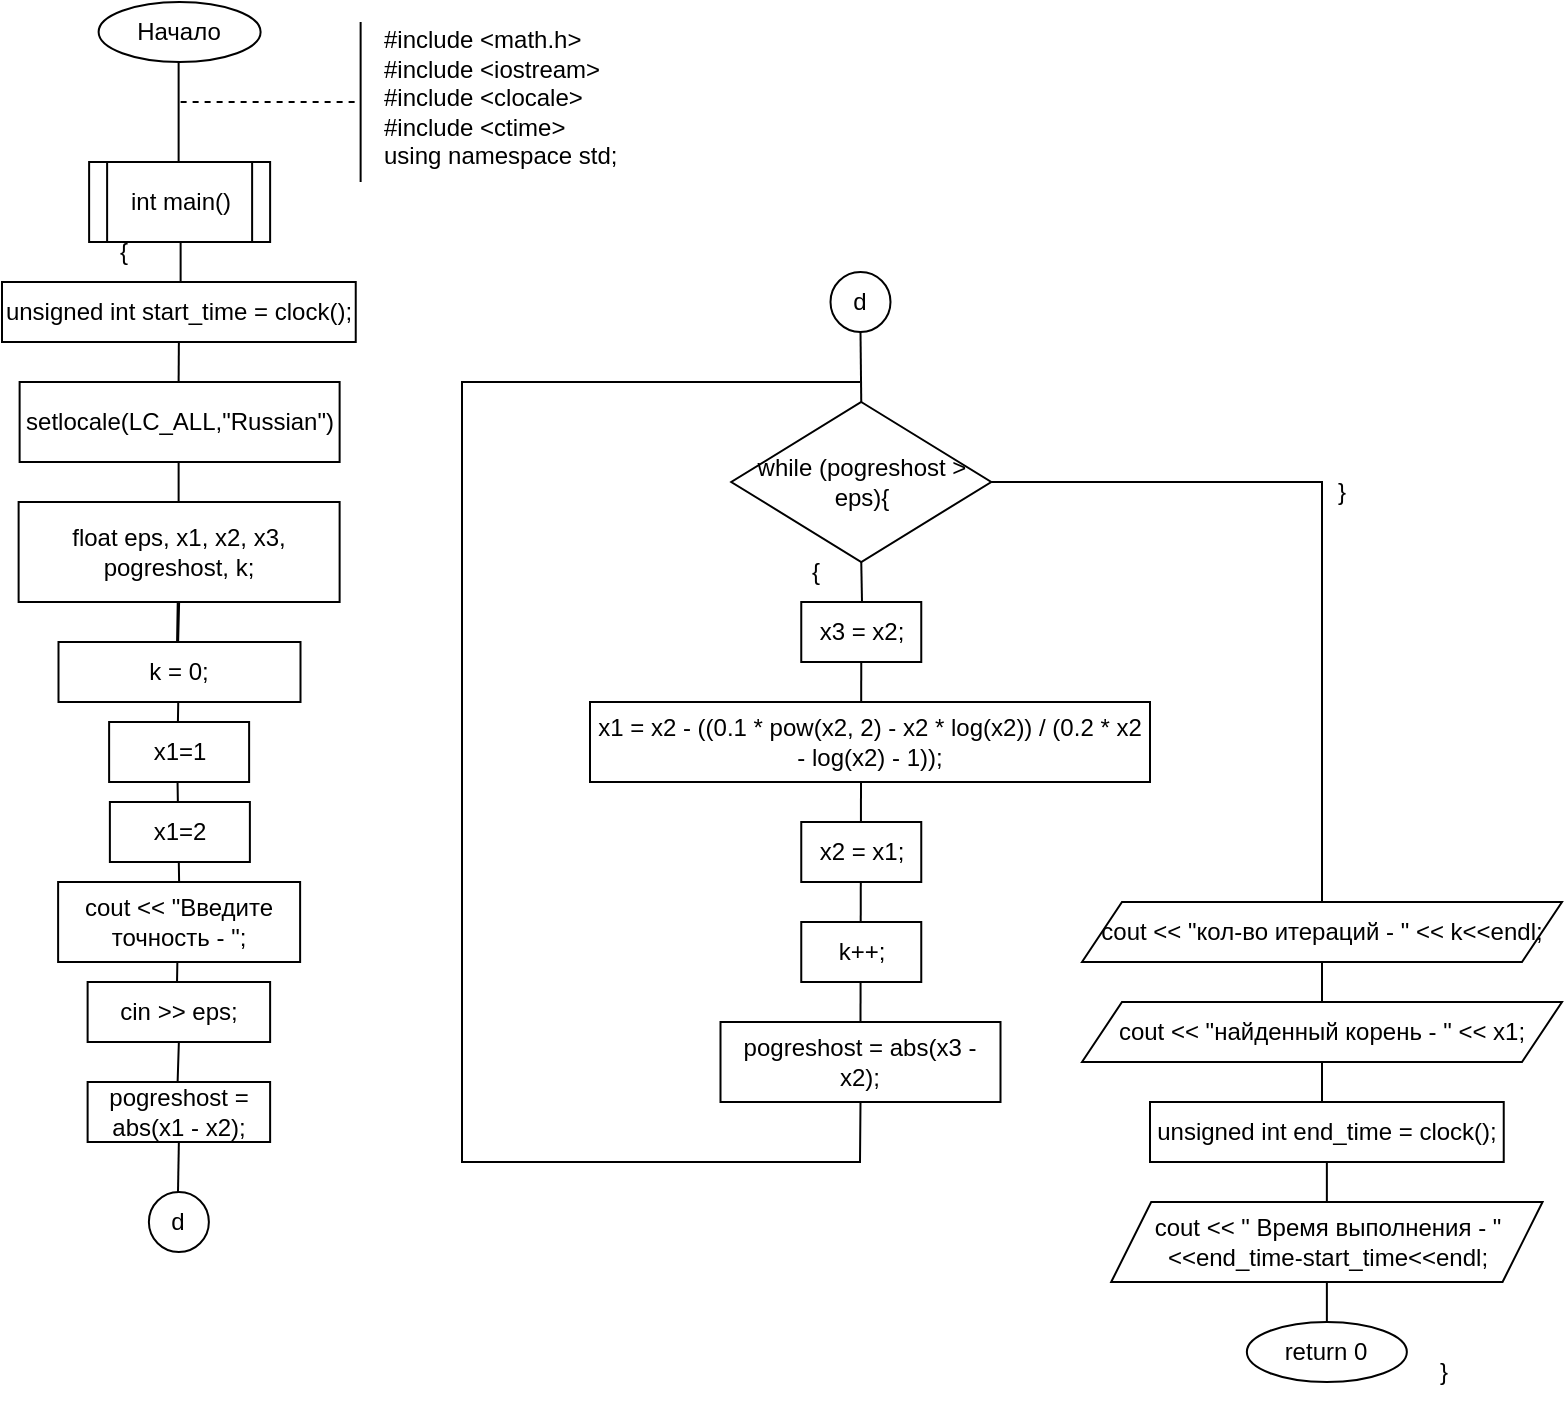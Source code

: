 <mxfile version="24.7.17">
  <diagram name="Страница — 1" id="C8WC_OW-3AvbiuLKSIhe">
    <mxGraphModel dx="1219" dy="769" grid="1" gridSize="10" guides="1" tooltips="1" connect="1" arrows="1" fold="1" page="1" pageScale="1" pageWidth="827" pageHeight="1169" math="0" shadow="0">
      <root>
        <mxCell id="0" />
        <mxCell id="1" parent="0" />
        <mxCell id="3dDtyKA9Uopbi3fxl_rD-1" value="Начало" style="ellipse;whiteSpace=wrap;html=1;" parent="1" vertex="1">
          <mxGeometry x="88.31" y="15" width="81" height="30" as="geometry" />
        </mxCell>
        <mxCell id="3dDtyKA9Uopbi3fxl_rD-2" value="" style="endArrow=none;html=1;rounded=0;" parent="1" edge="1">
          <mxGeometry width="50" height="50" relative="1" as="geometry">
            <mxPoint x="128.31" y="95" as="sourcePoint" />
            <mxPoint x="128.31" y="45" as="targetPoint" />
          </mxGeometry>
        </mxCell>
        <mxCell id="3dDtyKA9Uopbi3fxl_rD-3" value="" style="endArrow=none;dashed=1;html=1;rounded=0;" parent="1" edge="1">
          <mxGeometry width="50" height="50" relative="1" as="geometry">
            <mxPoint x="129.31" y="65" as="sourcePoint" />
            <mxPoint x="219.31" y="65" as="targetPoint" />
            <Array as="points" />
          </mxGeometry>
        </mxCell>
        <mxCell id="3dDtyKA9Uopbi3fxl_rD-4" value="" style="endArrow=none;html=1;rounded=0;" parent="1" edge="1">
          <mxGeometry width="50" height="50" relative="1" as="geometry">
            <mxPoint x="219.31" y="105" as="sourcePoint" />
            <mxPoint x="219.31" y="25" as="targetPoint" />
          </mxGeometry>
        </mxCell>
        <mxCell id="3dDtyKA9Uopbi3fxl_rD-5" value="&lt;div&gt;#include &amp;lt;math.h&amp;gt;&lt;/div&gt;#include &amp;lt;iostream&amp;gt;&lt;div&gt;#include &amp;lt;clocale&amp;gt;&lt;/div&gt;&lt;div&gt;#include &amp;lt;ctime&amp;gt;&lt;br&gt;&lt;/div&gt;&lt;div&gt;using namespace std;&lt;/div&gt;&lt;div&gt;&lt;br&gt;&lt;/div&gt;" style="text;html=1;align=left;verticalAlign=middle;whiteSpace=wrap;rounded=0;" parent="1" vertex="1">
          <mxGeometry x="229.31" y="55" width="190" height="30" as="geometry" />
        </mxCell>
        <mxCell id="3dDtyKA9Uopbi3fxl_rD-6" value="int main()" style="shape=process;whiteSpace=wrap;html=1;backgroundOutline=1;" parent="1" vertex="1">
          <mxGeometry x="83.56" y="95" width="90.5" height="40" as="geometry" />
        </mxCell>
        <mxCell id="3dDtyKA9Uopbi3fxl_rD-7" value="" style="endArrow=none;html=1;rounded=0;" parent="1" edge="1">
          <mxGeometry width="50" height="50" relative="1" as="geometry">
            <mxPoint x="129.31" y="165" as="sourcePoint" />
            <mxPoint x="129.31" y="135" as="targetPoint" />
          </mxGeometry>
        </mxCell>
        <mxCell id="3dDtyKA9Uopbi3fxl_rD-8" value="{" style="text;html=1;align=center;verticalAlign=middle;whiteSpace=wrap;rounded=0;" parent="1" vertex="1">
          <mxGeometry x="82.81" y="125" width="35.75" height="30" as="geometry" />
        </mxCell>
        <mxCell id="3dDtyKA9Uopbi3fxl_rD-9" value="setlocale(LC_ALL,&quot;Russian&quot;)" style="rounded=0;whiteSpace=wrap;html=1;" parent="1" vertex="1">
          <mxGeometry x="48.81" y="205" width="160" height="40" as="geometry" />
        </mxCell>
        <mxCell id="3dDtyKA9Uopbi3fxl_rD-10" value="" style="endArrow=none;html=1;rounded=0;" parent="1" edge="1">
          <mxGeometry width="50" height="50" relative="1" as="geometry">
            <mxPoint x="128.31" y="275" as="sourcePoint" />
            <mxPoint x="128.31" y="245" as="targetPoint" />
            <Array as="points">
              <mxPoint x="128.31" y="265" />
            </Array>
          </mxGeometry>
        </mxCell>
        <mxCell id="3dDtyKA9Uopbi3fxl_rD-11" value="float eps, x1, x2, x3, pogreshost, k;" style="rounded=0;whiteSpace=wrap;html=1;" parent="1" vertex="1">
          <mxGeometry x="48.31" y="265" width="160.5" height="50" as="geometry" />
        </mxCell>
        <mxCell id="3dDtyKA9Uopbi3fxl_rD-12" value="" style="endArrow=none;html=1;rounded=0;entryX=0.5;entryY=1;entryDx=0;entryDy=0;exitX=0.5;exitY=0;exitDx=0;exitDy=0;" parent="1" target="3dDtyKA9Uopbi3fxl_rD-11" edge="1">
          <mxGeometry width="50" height="50" relative="1" as="geometry">
            <mxPoint x="128.81" y="335" as="sourcePoint" />
            <mxPoint x="127.81" y="325" as="targetPoint" />
            <Array as="points">
              <mxPoint x="127.81" y="345" />
            </Array>
          </mxGeometry>
        </mxCell>
        <mxCell id="3dDtyKA9Uopbi3fxl_rD-14" value="" style="endArrow=none;html=1;rounded=0;entryX=0.5;entryY=1;entryDx=0;entryDy=0;exitX=0.5;exitY=0;exitDx=0;exitDy=0;" parent="1" source="3dDtyKA9Uopbi3fxl_rD-15" edge="1">
          <mxGeometry width="50" height="50" relative="1" as="geometry">
            <mxPoint x="127.37" y="355" as="sourcePoint" />
            <mxPoint x="127.87" y="315" as="targetPoint" />
            <Array as="points">
              <mxPoint x="127.37" y="345" />
            </Array>
          </mxGeometry>
        </mxCell>
        <mxCell id="3dDtyKA9Uopbi3fxl_rD-15" value="k = 0;" style="rounded=0;whiteSpace=wrap;html=1;" parent="1" vertex="1">
          <mxGeometry x="68.25" y="335" width="121" height="30" as="geometry" />
        </mxCell>
        <mxCell id="3dDtyKA9Uopbi3fxl_rD-16" value="" style="endArrow=none;html=1;rounded=0;entryX=0.5;entryY=1;entryDx=0;entryDy=0;exitX=0.5;exitY=0;exitDx=0;exitDy=0;" parent="1" source="3dDtyKA9Uopbi3fxl_rD-17" edge="1">
          <mxGeometry width="50" height="50" relative="1" as="geometry">
            <mxPoint x="127.62" y="405" as="sourcePoint" />
            <mxPoint x="128.12" y="365" as="targetPoint" />
            <Array as="points">
              <mxPoint x="127.62" y="395" />
            </Array>
          </mxGeometry>
        </mxCell>
        <mxCell id="3dDtyKA9Uopbi3fxl_rD-17" value="cout &lt;&lt; &quot;Введите точность - &quot;;" style="rounded=0;whiteSpace=wrap;html=1;" parent="1" vertex="1">
          <mxGeometry x="68.06" y="455" width="121" height="40" as="geometry" />
        </mxCell>
        <mxCell id="3dDtyKA9Uopbi3fxl_rD-18" value="" style="endArrow=none;html=1;rounded=0;entryX=0.5;entryY=1;entryDx=0;entryDy=0;exitX=0.5;exitY=0;exitDx=0;exitDy=0;" parent="1" source="3dDtyKA9Uopbi3fxl_rD-19" edge="1">
          <mxGeometry width="50" height="50" relative="1" as="geometry">
            <mxPoint x="127.18" y="535" as="sourcePoint" />
            <mxPoint x="127.68" y="495" as="targetPoint" />
            <Array as="points">
              <mxPoint x="127.18" y="525" />
            </Array>
          </mxGeometry>
        </mxCell>
        <mxCell id="3dDtyKA9Uopbi3fxl_rD-19" value="cin &gt;&gt; eps;" style="rounded=0;whiteSpace=wrap;html=1;" parent="1" vertex="1">
          <mxGeometry x="82.81" y="505" width="91.25" height="30" as="geometry" />
        </mxCell>
        <mxCell id="3dDtyKA9Uopbi3fxl_rD-20" value="" style="endArrow=none;html=1;rounded=0;entryX=0.5;entryY=1;entryDx=0;entryDy=0;exitX=0.5;exitY=0;exitDx=0;exitDy=0;" parent="1" target="3dDtyKA9Uopbi3fxl_rD-19" edge="1">
          <mxGeometry width="50" height="50" relative="1" as="geometry">
            <mxPoint x="128.555" y="565" as="sourcePoint" />
            <mxPoint x="127.68" y="545" as="targetPoint" />
            <Array as="points">
              <mxPoint x="127.18" y="575" />
            </Array>
          </mxGeometry>
        </mxCell>
        <mxCell id="3dDtyKA9Uopbi3fxl_rD-23" value="pogreshost = abs(x1 - x2);" style="rounded=0;whiteSpace=wrap;html=1;" parent="1" vertex="1">
          <mxGeometry x="82.81" y="555" width="91.25" height="30" as="geometry" />
        </mxCell>
        <mxCell id="3dDtyKA9Uopbi3fxl_rD-24" value="" style="endArrow=none;html=1;rounded=0;entryX=0.5;entryY=1;entryDx=0;entryDy=0;" parent="1" target="3dDtyKA9Uopbi3fxl_rD-23" edge="1">
          <mxGeometry width="50" height="50" relative="1" as="geometry">
            <mxPoint x="128" y="610" as="sourcePoint" />
            <mxPoint x="509.37" y="580" as="targetPoint" />
          </mxGeometry>
        </mxCell>
        <mxCell id="3dDtyKA9Uopbi3fxl_rD-25" value="x1=1" style="rounded=0;whiteSpace=wrap;html=1;" parent="1" vertex="1">
          <mxGeometry x="93.56" y="375" width="70" height="30" as="geometry" />
        </mxCell>
        <mxCell id="3dDtyKA9Uopbi3fxl_rD-26" value="x1=2" style="rounded=0;whiteSpace=wrap;html=1;" parent="1" vertex="1">
          <mxGeometry x="93.94" y="415" width="70" height="30" as="geometry" />
        </mxCell>
        <mxCell id="3dDtyKA9Uopbi3fxl_rD-27" value="while (pogreshost &gt; eps){" style="rhombus;whiteSpace=wrap;html=1;" parent="1" vertex="1">
          <mxGeometry x="404.63" y="215" width="130" height="80" as="geometry" />
        </mxCell>
        <mxCell id="3dDtyKA9Uopbi3fxl_rD-28" value="x3 = x2;" style="rounded=0;whiteSpace=wrap;html=1;" parent="1" vertex="1">
          <mxGeometry x="439.63" y="315" width="60" height="30" as="geometry" />
        </mxCell>
        <mxCell id="3dDtyKA9Uopbi3fxl_rD-32" value="pogreshost = abs(x3 - x2);" style="rounded=0;whiteSpace=wrap;html=1;" parent="1" vertex="1">
          <mxGeometry x="399.25" y="525" width="140" height="40" as="geometry" />
        </mxCell>
        <mxCell id="3dDtyKA9Uopbi3fxl_rD-33" value="" style="endArrow=none;html=1;rounded=0;entryX=0.5;entryY=1;entryDx=0;entryDy=0;" parent="1" target="3dDtyKA9Uopbi3fxl_rD-27" edge="1">
          <mxGeometry width="50" height="50" relative="1" as="geometry">
            <mxPoint x="470" y="315" as="sourcePoint" />
            <mxPoint x="520" y="275" as="targetPoint" />
          </mxGeometry>
        </mxCell>
        <mxCell id="3dDtyKA9Uopbi3fxl_rD-34" value="" style="endArrow=none;html=1;rounded=0;entryX=0.5;entryY=1;entryDx=0;entryDy=0;exitX=0.5;exitY=0;exitDx=0;exitDy=0;" parent="1" source="3dDtyKA9Uopbi3fxl_rD-32" target="3dDtyKA9Uopbi3fxl_rD-28" edge="1">
          <mxGeometry width="50" height="50" relative="1" as="geometry">
            <mxPoint x="470" y="325" as="sourcePoint" />
            <mxPoint x="520" y="275" as="targetPoint" />
          </mxGeometry>
        </mxCell>
        <mxCell id="3dDtyKA9Uopbi3fxl_rD-30" value="x2 = x1;" style="rounded=0;whiteSpace=wrap;html=1;" parent="1" vertex="1">
          <mxGeometry x="439.63" y="425" width="60" height="30" as="geometry" />
        </mxCell>
        <mxCell id="3dDtyKA9Uopbi3fxl_rD-31" value="k++;" style="rounded=0;whiteSpace=wrap;html=1;" parent="1" vertex="1">
          <mxGeometry x="439.63" y="475" width="60" height="30" as="geometry" />
        </mxCell>
        <mxCell id="3dDtyKA9Uopbi3fxl_rD-29" value="x1 = x2 - ((0.1 * pow(x2, 2) - x2 * log(x2)) / (0.2 * x2 - log(x2) - 1));" style="rounded=0;whiteSpace=wrap;html=1;" parent="1" vertex="1">
          <mxGeometry x="334" y="365" width="280" height="40" as="geometry" />
        </mxCell>
        <mxCell id="3dDtyKA9Uopbi3fxl_rD-35" value="" style="endArrow=none;html=1;rounded=0;entryX=0.5;entryY=1;entryDx=0;entryDy=0;" parent="1" target="3dDtyKA9Uopbi3fxl_rD-32" edge="1">
          <mxGeometry width="50" height="50" relative="1" as="geometry">
            <mxPoint x="469" y="205" as="sourcePoint" />
            <mxPoint x="520" y="275" as="targetPoint" />
            <Array as="points">
              <mxPoint x="270" y="205" />
              <mxPoint x="270" y="595" />
              <mxPoint x="469" y="595" />
            </Array>
          </mxGeometry>
        </mxCell>
        <mxCell id="3dDtyKA9Uopbi3fxl_rD-37" value="" style="endArrow=none;html=1;rounded=0;entryX=1;entryY=0.5;entryDx=0;entryDy=0;" parent="1" target="3dDtyKA9Uopbi3fxl_rD-27" edge="1">
          <mxGeometry width="50" height="50" relative="1" as="geometry">
            <mxPoint x="700" y="565" as="sourcePoint" />
            <mxPoint x="520" y="275" as="targetPoint" />
            <Array as="points">
              <mxPoint x="700" y="255" />
            </Array>
          </mxGeometry>
        </mxCell>
        <mxCell id="3dDtyKA9Uopbi3fxl_rD-38" value="cout &amp;lt;&amp;lt; &quot;кол-во итераций - &quot; &amp;lt;&amp;lt; k&amp;lt;&amp;lt;endl;" style="shape=parallelogram;perimeter=parallelogramPerimeter;whiteSpace=wrap;html=1;fixedSize=1;" parent="1" vertex="1">
          <mxGeometry x="580" y="465" width="240" height="30" as="geometry" />
        </mxCell>
        <mxCell id="3dDtyKA9Uopbi3fxl_rD-39" value="cout &lt;&lt; &quot;найденный корень - &quot; &lt;&lt; x1;" style="shape=parallelogram;perimeter=parallelogramPerimeter;whiteSpace=wrap;html=1;fixedSize=1;" parent="1" vertex="1">
          <mxGeometry x="580" y="515" width="240" height="30" as="geometry" />
        </mxCell>
        <mxCell id="3dDtyKA9Uopbi3fxl_rD-40" value="" style="endArrow=none;html=1;rounded=0;entryX=0.5;entryY=1;entryDx=0;entryDy=0;exitX=0.5;exitY=0;exitDx=0;exitDy=0;" parent="1" source="3dDtyKA9Uopbi3fxl_rD-39" target="3dDtyKA9Uopbi3fxl_rD-38" edge="1">
          <mxGeometry width="50" height="50" relative="1" as="geometry">
            <mxPoint x="620" y="415" as="sourcePoint" />
            <mxPoint x="670" y="365" as="targetPoint" />
          </mxGeometry>
        </mxCell>
        <mxCell id="3dDtyKA9Uopbi3fxl_rD-41" value="" style="endArrow=none;html=1;rounded=0;entryX=0.5;entryY=1;entryDx=0;entryDy=0;" parent="1" target="3dDtyKA9Uopbi3fxl_rD-39" edge="1">
          <mxGeometry width="50" height="50" relative="1" as="geometry">
            <mxPoint x="700" y="575" as="sourcePoint" />
            <mxPoint x="670" y="365" as="targetPoint" />
          </mxGeometry>
        </mxCell>
        <mxCell id="3dDtyKA9Uopbi3fxl_rD-42" value="return 0" style="ellipse;whiteSpace=wrap;html=1;" parent="1" vertex="1">
          <mxGeometry x="662.43" y="675" width="80" height="30" as="geometry" />
        </mxCell>
        <mxCell id="3dDtyKA9Uopbi3fxl_rD-43" value="}" style="text;html=1;align=center;verticalAlign=middle;whiteSpace=wrap;rounded=0;" parent="1" vertex="1">
          <mxGeometry x="730.87" y="685" width="60" height="30" as="geometry" />
        </mxCell>
        <mxCell id="3dDtyKA9Uopbi3fxl_rD-44" value="}" style="text;html=1;align=center;verticalAlign=middle;whiteSpace=wrap;rounded=0;" parent="1" vertex="1">
          <mxGeometry x="680" y="245" width="60" height="30" as="geometry" />
        </mxCell>
        <mxCell id="3dDtyKA9Uopbi3fxl_rD-45" value="{" style="text;html=1;align=center;verticalAlign=middle;whiteSpace=wrap;rounded=0;" parent="1" vertex="1">
          <mxGeometry x="429" y="285" width="35.75" height="30" as="geometry" />
        </mxCell>
        <mxCell id="uEPCJRgT210gwXOUCtgd-1" value="unsigned int end_time = clock();" style="rounded=0;whiteSpace=wrap;html=1;" parent="1" vertex="1">
          <mxGeometry x="614.0" y="565" width="176.87" height="30" as="geometry" />
        </mxCell>
        <mxCell id="uEPCJRgT210gwXOUCtgd-2" value="cout &amp;lt;&amp;lt; &quot; Время выполнения - &quot;&amp;lt;&amp;lt;end_time-start_time&amp;lt;&amp;lt;endl;" style="shape=parallelogram;perimeter=parallelogramPerimeter;whiteSpace=wrap;html=1;fixedSize=1;" parent="1" vertex="1">
          <mxGeometry x="594.6" y="615" width="215.68" height="40" as="geometry" />
        </mxCell>
        <mxCell id="uEPCJRgT210gwXOUCtgd-3" value="" style="endArrow=none;html=1;rounded=0;entryX=0.5;entryY=1;entryDx=0;entryDy=0;exitX=0.5;exitY=0;exitDx=0;exitDy=0;" parent="1" source="uEPCJRgT210gwXOUCtgd-2" target="uEPCJRgT210gwXOUCtgd-1" edge="1">
          <mxGeometry width="50" height="50" relative="1" as="geometry">
            <mxPoint x="450" y="415" as="sourcePoint" />
            <mxPoint x="500" y="365" as="targetPoint" />
          </mxGeometry>
        </mxCell>
        <mxCell id="uEPCJRgT210gwXOUCtgd-4" value="" style="endArrow=none;html=1;rounded=0;entryX=0.5;entryY=1;entryDx=0;entryDy=0;exitX=0.5;exitY=0;exitDx=0;exitDy=0;" parent="1" source="3dDtyKA9Uopbi3fxl_rD-42" target="uEPCJRgT210gwXOUCtgd-2" edge="1">
          <mxGeometry width="50" height="50" relative="1" as="geometry">
            <mxPoint x="450" y="415" as="sourcePoint" />
            <mxPoint x="500" y="365" as="targetPoint" />
          </mxGeometry>
        </mxCell>
        <mxCell id="uEPCJRgT210gwXOUCtgd-7" value="unsigned int start_time = clock();" style="rounded=0;whiteSpace=wrap;html=1;" parent="1" vertex="1">
          <mxGeometry x="40.0" y="155" width="176.87" height="30" as="geometry" />
        </mxCell>
        <mxCell id="uEPCJRgT210gwXOUCtgd-9" value="" style="endArrow=none;html=1;rounded=0;entryX=0.5;entryY=1;entryDx=0;entryDy=0;" parent="1" target="uEPCJRgT210gwXOUCtgd-7" edge="1">
          <mxGeometry width="50" height="50" relative="1" as="geometry">
            <mxPoint x="128.31" y="205" as="sourcePoint" />
            <mxPoint x="159.31" y="375" as="targetPoint" />
          </mxGeometry>
        </mxCell>
        <mxCell id="zfHDrJJLjHwHG-yI5eqO-1" value="d" style="ellipse;whiteSpace=wrap;html=1;aspect=fixed;" vertex="1" parent="1">
          <mxGeometry x="113.44" y="610" width="30" height="30" as="geometry" />
        </mxCell>
        <mxCell id="zfHDrJJLjHwHG-yI5eqO-2" value="d" style="ellipse;whiteSpace=wrap;html=1;aspect=fixed;" vertex="1" parent="1">
          <mxGeometry x="454.25" y="150" width="30" height="30" as="geometry" />
        </mxCell>
        <mxCell id="zfHDrJJLjHwHG-yI5eqO-3" value="" style="endArrow=none;html=1;rounded=0;entryX=0.5;entryY=1;entryDx=0;entryDy=0;exitX=0.5;exitY=0;exitDx=0;exitDy=0;" edge="1" parent="1" source="3dDtyKA9Uopbi3fxl_rD-27" target="zfHDrJJLjHwHG-yI5eqO-2">
          <mxGeometry width="50" height="50" relative="1" as="geometry">
            <mxPoint x="350" y="280" as="sourcePoint" />
            <mxPoint x="400" y="230" as="targetPoint" />
          </mxGeometry>
        </mxCell>
      </root>
    </mxGraphModel>
  </diagram>
</mxfile>
